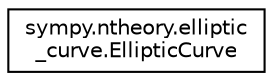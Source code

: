 digraph "Graphical Class Hierarchy"
{
 // LATEX_PDF_SIZE
  edge [fontname="Helvetica",fontsize="10",labelfontname="Helvetica",labelfontsize="10"];
  node [fontname="Helvetica",fontsize="10",shape=record];
  rankdir="LR";
  Node0 [label="sympy.ntheory.elliptic\l_curve.EllipticCurve",height=0.2,width=0.4,color="black", fillcolor="white", style="filled",URL="$classsympy_1_1ntheory_1_1elliptic__curve_1_1EllipticCurve.html",tooltip=" "];
}
